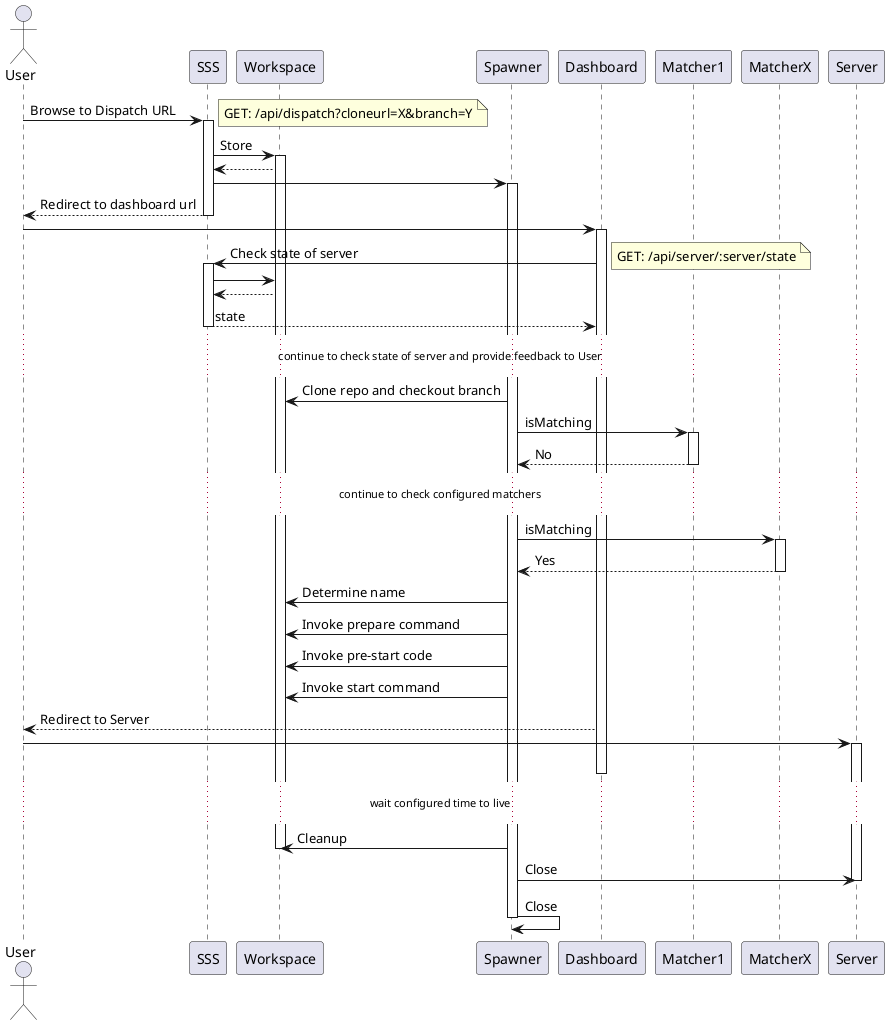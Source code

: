 @startuml
actor User


User -> SSS: Browse to Dispatch URL
activate SSS
note right: GET: /api/dispatch?cloneurl=X&branch=Y
SSS -> Workspace: Store
activate Workspace
Workspace --> SSS
SSS -> Spawner
activate Spawner
SSS --> User: Redirect to dashboard url
deactivate SSS

User -> Dashboard
activate Dashboard
Dashboard -> SSS: Check state of server
note right: GET: /api/server/:server/state
activate SSS
SSS -> Workspace
Workspace --> SSS
SSS --> Dashboard: state
deactivate SSS

... continue to check state of server and provide feedback to User ...

Spawner -> Workspace: Clone repo and checkout branch
Spawner -> Matcher1: isMatching
activate Matcher1
Matcher1 --> Spawner: No
deactivate Matcher1

... continue to check configured matchers ...

Spawner -> MatcherX: isMatching
activate MatcherX
MatcherX --> Spawner: Yes
deactivate MatcherX
Spawner -> Workspace: Determine name
Spawner -> Workspace: Invoke prepare command
Spawner -> Workspace: Invoke pre-start code
Spawner -> Workspace: Invoke start command

Dashboard --> User: Redirect to Server
User -> Server
activate Server
deactivate Dashboard

... wait configured time to live ...

Spawner -> Workspace: Cleanup
deactivate Workspace
Spawner -> Server: Close
deactivate Server
Spawner -> Spawner: Close
deactivate Spawner
@enduml